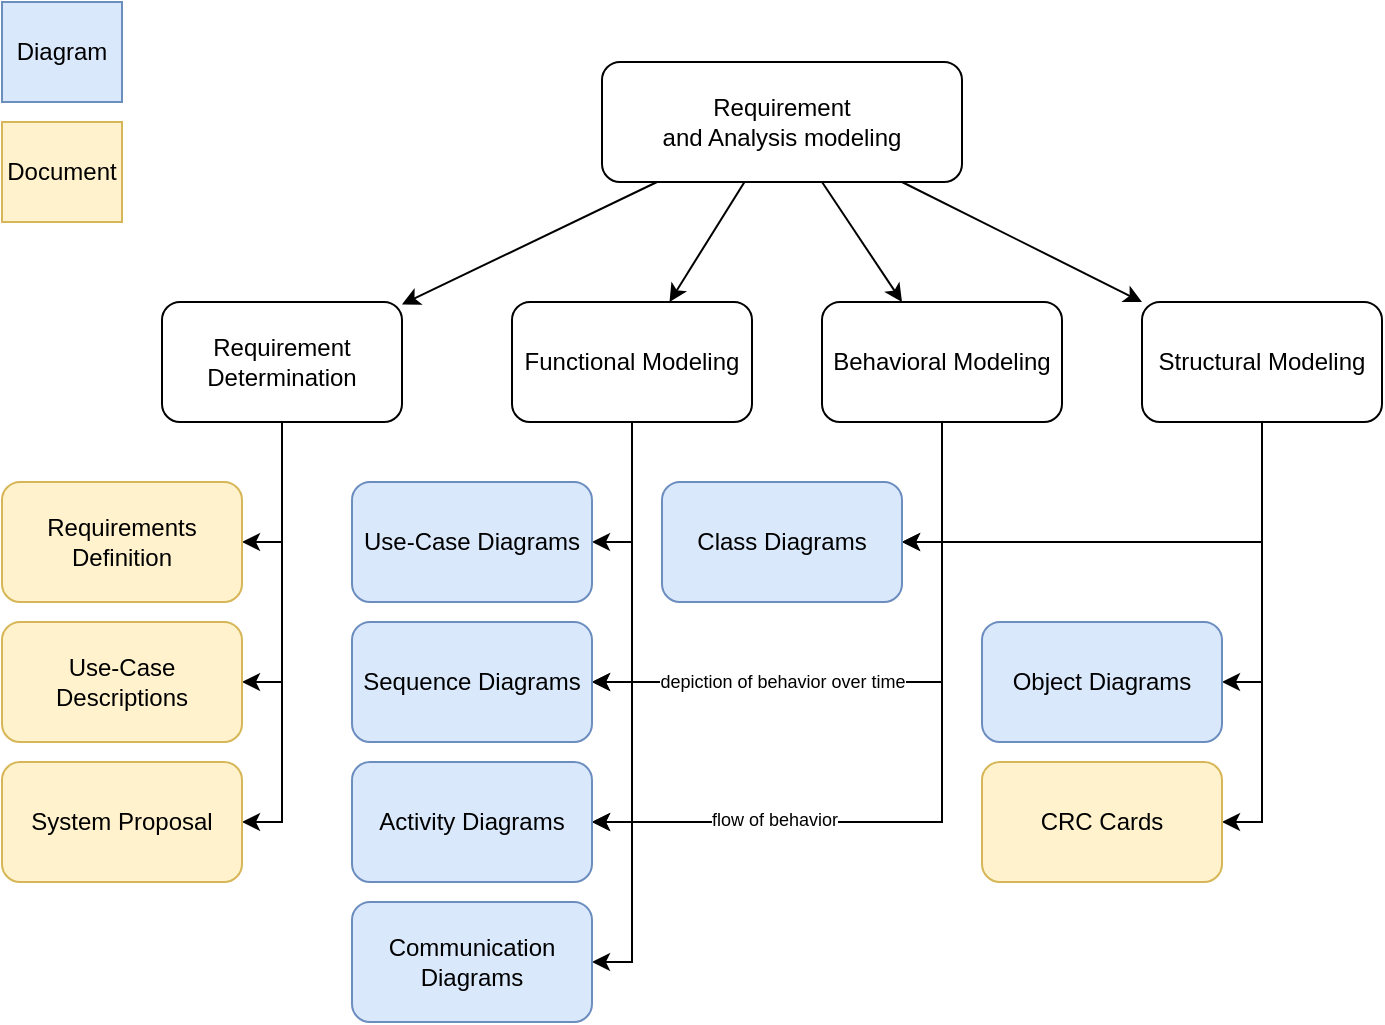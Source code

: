 <mxfile version="23.0.2" type="github">
  <diagram name="Requirement and Analysis modeling" id="6AoinUn0qcbcdu-xhCZd">
    <mxGraphModel dx="1263" dy="766" grid="1" gridSize="10" guides="1" tooltips="1" connect="1" arrows="1" fold="1" page="1" pageScale="1" pageWidth="1000" pageHeight="700" math="0" shadow="0">
      <root>
        <mxCell id="0" />
        <mxCell id="1" parent="0" />
        <mxCell id="26JcNh-beGzwlRqYraIm-18" style="rounded=0;orthogonalLoop=1;jettySize=auto;html=1;" parent="1" source="26JcNh-beGzwlRqYraIm-2" target="26JcNh-beGzwlRqYraIm-11" edge="1">
          <mxGeometry relative="1" as="geometry" />
        </mxCell>
        <mxCell id="26JcNh-beGzwlRqYraIm-19" style="rounded=0;orthogonalLoop=1;jettySize=auto;html=1;" parent="1" source="26JcNh-beGzwlRqYraIm-2" target="26JcNh-beGzwlRqYraIm-13" edge="1">
          <mxGeometry relative="1" as="geometry" />
        </mxCell>
        <mxCell id="26JcNh-beGzwlRqYraIm-20" style="rounded=0;orthogonalLoop=1;jettySize=auto;html=1;" parent="1" source="26JcNh-beGzwlRqYraIm-2" target="26JcNh-beGzwlRqYraIm-15" edge="1">
          <mxGeometry relative="1" as="geometry" />
        </mxCell>
        <mxCell id="26JcNh-beGzwlRqYraIm-21" style="rounded=0;orthogonalLoop=1;jettySize=auto;html=1;" parent="1" source="26JcNh-beGzwlRqYraIm-2" target="26JcNh-beGzwlRqYraIm-17" edge="1">
          <mxGeometry relative="1" as="geometry" />
        </mxCell>
        <mxCell id="26JcNh-beGzwlRqYraIm-2" value="&lt;div&gt;Requirement&lt;/div&gt;&lt;div&gt;and Analysis modeling&lt;/div&gt;" style="rounded=1;whiteSpace=wrap;html=1;" parent="1" vertex="1">
          <mxGeometry x="450" y="110" width="180" height="60" as="geometry" />
        </mxCell>
        <mxCell id="26JcNh-beGzwlRqYraIm-8" value="Diagram" style="rounded=0;whiteSpace=wrap;html=1;fillColor=#dae8fc;strokeColor=#6c8ebf;" parent="1" vertex="1">
          <mxGeometry x="150" y="80" width="60" height="50" as="geometry" />
        </mxCell>
        <mxCell id="26JcNh-beGzwlRqYraIm-9" value="Document" style="rounded=0;whiteSpace=wrap;html=1;fillColor=#fff2cc;strokeColor=#d6b656;" parent="1" vertex="1">
          <mxGeometry x="150" y="140" width="60" height="50" as="geometry" />
        </mxCell>
        <mxCell id="26JcNh-beGzwlRqYraIm-23" style="edgeStyle=orthogonalEdgeStyle;rounded=0;orthogonalLoop=1;jettySize=auto;html=1;" parent="1" source="26JcNh-beGzwlRqYraIm-11" target="26JcNh-beGzwlRqYraIm-22" edge="1">
          <mxGeometry relative="1" as="geometry">
            <Array as="points">
              <mxPoint x="290" y="350" />
            </Array>
          </mxGeometry>
        </mxCell>
        <mxCell id="26JcNh-beGzwlRqYraIm-27" style="edgeStyle=orthogonalEdgeStyle;rounded=0;orthogonalLoop=1;jettySize=auto;html=1;entryX=1;entryY=0.5;entryDx=0;entryDy=0;" parent="1" source="26JcNh-beGzwlRqYraIm-11" target="26JcNh-beGzwlRqYraIm-24" edge="1">
          <mxGeometry relative="1" as="geometry" />
        </mxCell>
        <mxCell id="26JcNh-beGzwlRqYraIm-28" style="edgeStyle=orthogonalEdgeStyle;rounded=0;orthogonalLoop=1;jettySize=auto;html=1;entryX=1;entryY=0.5;entryDx=0;entryDy=0;" parent="1" source="26JcNh-beGzwlRqYraIm-11" target="26JcNh-beGzwlRqYraIm-26" edge="1">
          <mxGeometry relative="1" as="geometry" />
        </mxCell>
        <mxCell id="26JcNh-beGzwlRqYraIm-11" value="Requirement Determination" style="rounded=1;whiteSpace=wrap;html=1;" parent="1" vertex="1">
          <mxGeometry x="230" y="230" width="120" height="60" as="geometry" />
        </mxCell>
        <mxCell id="26JcNh-beGzwlRqYraIm-30" style="edgeStyle=orthogonalEdgeStyle;rounded=0;orthogonalLoop=1;jettySize=auto;html=1;entryX=1;entryY=0.5;entryDx=0;entryDy=0;" parent="1" source="26JcNh-beGzwlRqYraIm-13" target="26JcNh-beGzwlRqYraIm-29" edge="1">
          <mxGeometry relative="1" as="geometry" />
        </mxCell>
        <mxCell id="26JcNh-beGzwlRqYraIm-32" style="edgeStyle=orthogonalEdgeStyle;rounded=0;orthogonalLoop=1;jettySize=auto;html=1;entryX=1;entryY=0.5;entryDx=0;entryDy=0;" parent="1" source="26JcNh-beGzwlRqYraIm-13" target="26JcNh-beGzwlRqYraIm-31" edge="1">
          <mxGeometry relative="1" as="geometry" />
        </mxCell>
        <mxCell id="26JcNh-beGzwlRqYraIm-35" style="edgeStyle=orthogonalEdgeStyle;rounded=0;orthogonalLoop=1;jettySize=auto;html=1;entryX=1;entryY=0.5;entryDx=0;entryDy=0;" parent="1" source="26JcNh-beGzwlRqYraIm-13" target="26JcNh-beGzwlRqYraIm-33" edge="1">
          <mxGeometry relative="1" as="geometry" />
        </mxCell>
        <mxCell id="26JcNh-beGzwlRqYraIm-36" style="edgeStyle=orthogonalEdgeStyle;rounded=0;orthogonalLoop=1;jettySize=auto;html=1;entryX=1;entryY=0.5;entryDx=0;entryDy=0;" parent="1" source="26JcNh-beGzwlRqYraIm-13" target="26JcNh-beGzwlRqYraIm-34" edge="1">
          <mxGeometry relative="1" as="geometry" />
        </mxCell>
        <mxCell id="26JcNh-beGzwlRqYraIm-13" value="Functional Modeling" style="rounded=1;whiteSpace=wrap;html=1;" parent="1" vertex="1">
          <mxGeometry x="405" y="230" width="120" height="60" as="geometry" />
        </mxCell>
        <mxCell id="26JcNh-beGzwlRqYraIm-42" style="edgeStyle=orthogonalEdgeStyle;rounded=0;orthogonalLoop=1;jettySize=auto;html=1;entryX=1;entryY=0.5;entryDx=0;entryDy=0;" parent="1" source="26JcNh-beGzwlRqYraIm-15" target="26JcNh-beGzwlRqYraIm-48" edge="1">
          <mxGeometry relative="1" as="geometry">
            <mxPoint x="760" y="350" as="targetPoint" />
            <Array as="points">
              <mxPoint x="780" y="350" />
            </Array>
          </mxGeometry>
        </mxCell>
        <mxCell id="26JcNh-beGzwlRqYraIm-43" style="edgeStyle=orthogonalEdgeStyle;rounded=0;orthogonalLoop=1;jettySize=auto;html=1;entryX=1;entryY=0.5;entryDx=0;entryDy=0;" parent="1" source="26JcNh-beGzwlRqYraIm-15" target="26JcNh-beGzwlRqYraIm-38" edge="1">
          <mxGeometry relative="1" as="geometry" />
        </mxCell>
        <mxCell id="26JcNh-beGzwlRqYraIm-45" style="edgeStyle=orthogonalEdgeStyle;rounded=0;orthogonalLoop=1;jettySize=auto;html=1;entryX=1;entryY=0.5;entryDx=0;entryDy=0;" parent="1" source="26JcNh-beGzwlRqYraIm-15" target="26JcNh-beGzwlRqYraIm-39" edge="1">
          <mxGeometry relative="1" as="geometry" />
        </mxCell>
        <mxCell id="26JcNh-beGzwlRqYraIm-15" value="Structural Modeling" style="rounded=1;whiteSpace=wrap;html=1;" parent="1" vertex="1">
          <mxGeometry x="720" y="230" width="120" height="60" as="geometry" />
        </mxCell>
        <mxCell id="26JcNh-beGzwlRqYraIm-51" style="edgeStyle=orthogonalEdgeStyle;rounded=0;orthogonalLoop=1;jettySize=auto;html=1;entryX=1;entryY=0.5;entryDx=0;entryDy=0;" parent="1" source="26JcNh-beGzwlRqYraIm-17" target="26JcNh-beGzwlRqYraIm-48" edge="1">
          <mxGeometry relative="1" as="geometry" />
        </mxCell>
        <mxCell id="26JcNh-beGzwlRqYraIm-67" style="edgeStyle=orthogonalEdgeStyle;rounded=0;orthogonalLoop=1;jettySize=auto;html=1;entryX=1;entryY=0.5;entryDx=0;entryDy=0;" parent="1" source="26JcNh-beGzwlRqYraIm-17" target="26JcNh-beGzwlRqYraIm-31" edge="1">
          <mxGeometry relative="1" as="geometry">
            <Array as="points">
              <mxPoint x="620" y="420" />
            </Array>
          </mxGeometry>
        </mxCell>
        <mxCell id="26JcNh-beGzwlRqYraIm-69" value="&lt;font style=&quot;font-size: 9px;&quot;&gt;depiction of behavior over time&lt;/font&gt;" style="edgeLabel;html=1;align=center;verticalAlign=middle;resizable=0;points=[];" parent="26JcNh-beGzwlRqYraIm-67" vertex="1" connectable="0">
          <mxGeometry x="0.377" y="3" relative="1" as="geometry">
            <mxPoint y="-4" as="offset" />
          </mxGeometry>
        </mxCell>
        <mxCell id="26JcNh-beGzwlRqYraIm-68" style="edgeStyle=orthogonalEdgeStyle;rounded=0;orthogonalLoop=1;jettySize=auto;html=1;entryX=1;entryY=0.5;entryDx=0;entryDy=0;" parent="1" source="26JcNh-beGzwlRqYraIm-17" target="26JcNh-beGzwlRqYraIm-33" edge="1">
          <mxGeometry relative="1" as="geometry">
            <Array as="points">
              <mxPoint x="620" y="490" />
            </Array>
          </mxGeometry>
        </mxCell>
        <mxCell id="26JcNh-beGzwlRqYraIm-70" value="&lt;font style=&quot;font-size: 9px;&quot;&gt; flow of behavior&lt;/font&gt;" style="edgeLabel;html=1;align=center;verticalAlign=middle;resizable=0;points=[];" parent="26JcNh-beGzwlRqYraIm-68" vertex="1" connectable="0">
          <mxGeometry x="0.515" y="3" relative="1" as="geometry">
            <mxPoint y="-5" as="offset" />
          </mxGeometry>
        </mxCell>
        <mxCell id="26JcNh-beGzwlRqYraIm-17" value="Behavioral Modeling" style="rounded=1;whiteSpace=wrap;html=1;" parent="1" vertex="1">
          <mxGeometry x="560" y="230" width="120" height="60" as="geometry" />
        </mxCell>
        <mxCell id="26JcNh-beGzwlRqYraIm-22" value="Requirements Definition" style="rounded=1;whiteSpace=wrap;html=1;fillColor=#fff2cc;strokeColor=#d6b656;" parent="1" vertex="1">
          <mxGeometry x="150" y="320" width="120" height="60" as="geometry" />
        </mxCell>
        <mxCell id="26JcNh-beGzwlRqYraIm-24" value="Use-Case Descriptions" style="rounded=1;whiteSpace=wrap;html=1;fillColor=#fff2cc;strokeColor=#d6b656;" parent="1" vertex="1">
          <mxGeometry x="150" y="390" width="120" height="60" as="geometry" />
        </mxCell>
        <mxCell id="26JcNh-beGzwlRqYraIm-26" value="System Proposal" style="rounded=1;whiteSpace=wrap;html=1;fillColor=#fff2cc;strokeColor=#d6b656;" parent="1" vertex="1">
          <mxGeometry x="150" y="460" width="120" height="60" as="geometry" />
        </mxCell>
        <mxCell id="26JcNh-beGzwlRqYraIm-29" value="Use-Case Diagrams" style="rounded=1;whiteSpace=wrap;html=1;fillColor=#dae8fc;strokeColor=#6c8ebf;" parent="1" vertex="1">
          <mxGeometry x="325" y="320" width="120" height="60" as="geometry" />
        </mxCell>
        <mxCell id="26JcNh-beGzwlRqYraIm-31" value="Sequence Diagrams" style="rounded=1;whiteSpace=wrap;html=1;fillColor=#dae8fc;strokeColor=#6c8ebf;" parent="1" vertex="1">
          <mxGeometry x="325" y="390" width="120" height="60" as="geometry" />
        </mxCell>
        <mxCell id="26JcNh-beGzwlRqYraIm-33" value="Activity Diagrams" style="rounded=1;whiteSpace=wrap;html=1;fillColor=#dae8fc;strokeColor=#6c8ebf;" parent="1" vertex="1">
          <mxGeometry x="325" y="460" width="120" height="60" as="geometry" />
        </mxCell>
        <mxCell id="26JcNh-beGzwlRqYraIm-34" value="Communication Diagrams" style="rounded=1;whiteSpace=wrap;html=1;fillColor=#dae8fc;strokeColor=#6c8ebf;" parent="1" vertex="1">
          <mxGeometry x="325" y="530" width="120" height="60" as="geometry" />
        </mxCell>
        <mxCell id="26JcNh-beGzwlRqYraIm-38" value="Object Diagrams" style="rounded=1;whiteSpace=wrap;html=1;fillColor=#dae8fc;strokeColor=#6c8ebf;" parent="1" vertex="1">
          <mxGeometry x="640" y="390" width="120" height="60" as="geometry" />
        </mxCell>
        <mxCell id="26JcNh-beGzwlRqYraIm-39" value="CRC Cards" style="rounded=1;whiteSpace=wrap;html=1;fillColor=#fff2cc;strokeColor=#d6b656;" parent="1" vertex="1">
          <mxGeometry x="640" y="460" width="120" height="60" as="geometry" />
        </mxCell>
        <mxCell id="26JcNh-beGzwlRqYraIm-48" value="Class Diagrams" style="rounded=1;whiteSpace=wrap;html=1;fillColor=#dae8fc;strokeColor=#6c8ebf;" parent="1" vertex="1">
          <mxGeometry x="480" y="320" width="120" height="60" as="geometry" />
        </mxCell>
      </root>
    </mxGraphModel>
  </diagram>
</mxfile>
